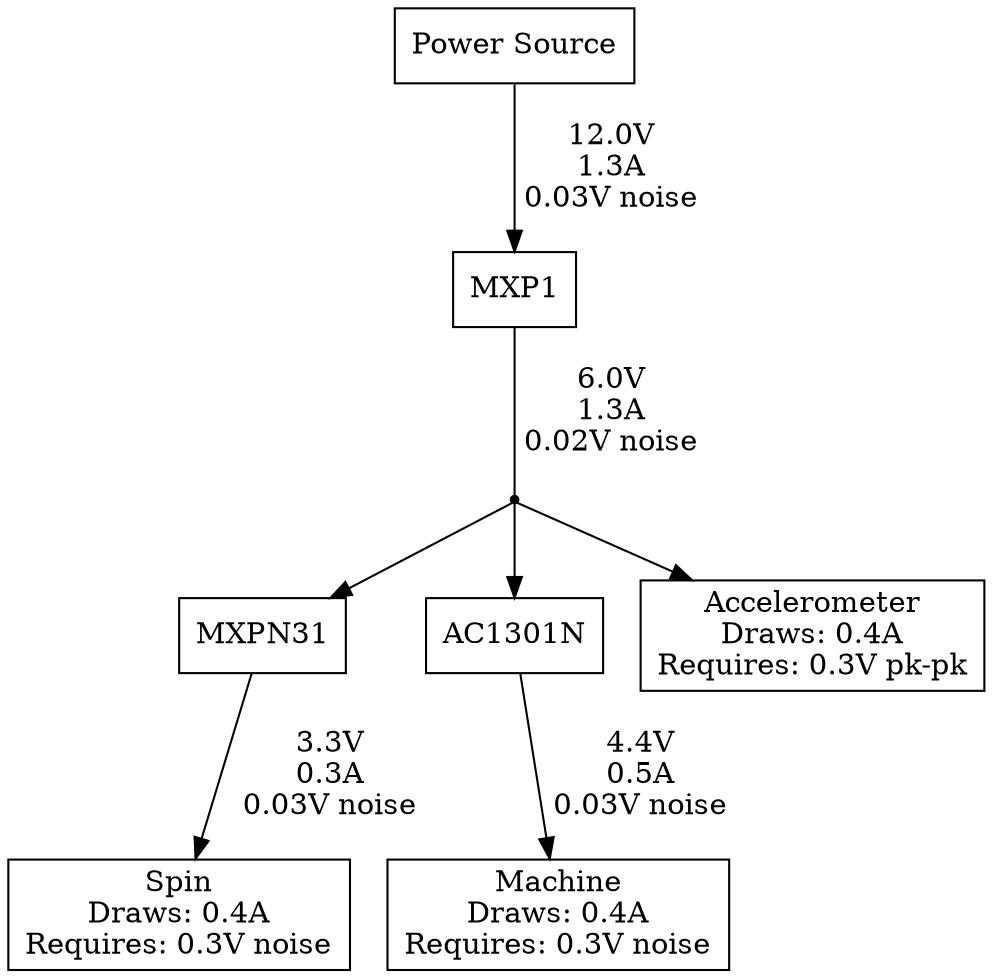 digraph powersys {
  rankdir=TB;
  splines=line;
  N1 [shape=rectangle,label="Power Source"];
  N2 [shape=rectangle,label="MXP1"];
  N3 [shape=rectangle,label="MXPN31"];
  N4 [shape=rectangle,label="AC1301N"];
  N5 [shape=rectangle,label="Accelerometer\nDraws: 0.4A\nRequires: 0.3V pk-pk"];
  N6 [shape=rectangle,label="Spin\nDraws: 0.4A\nRequires: 0.3V noise"];
  N7 [shape=rectangle,label="Machine\nDraws: 0.4A\nRequires: 0.3V noise"];
  N1 -> N2 [label=" 12.0V\n 1.3A\n 0.03V noise"];  

  i0 [shape=point];  
  N2 -> i0 [dir=none, label=" 6.0V\n 1.3A\n 0.02V noise"];
  i0 -> N3;
  i0 -> N4;
  i0 -> N5;
  N3 -> N6 [label=" 3.3V\n 0.3A\n 0.03V noise"];
  N4 -> N7 [label=" 4.4V\n 0.5A\n 0.03V noise"];
}
